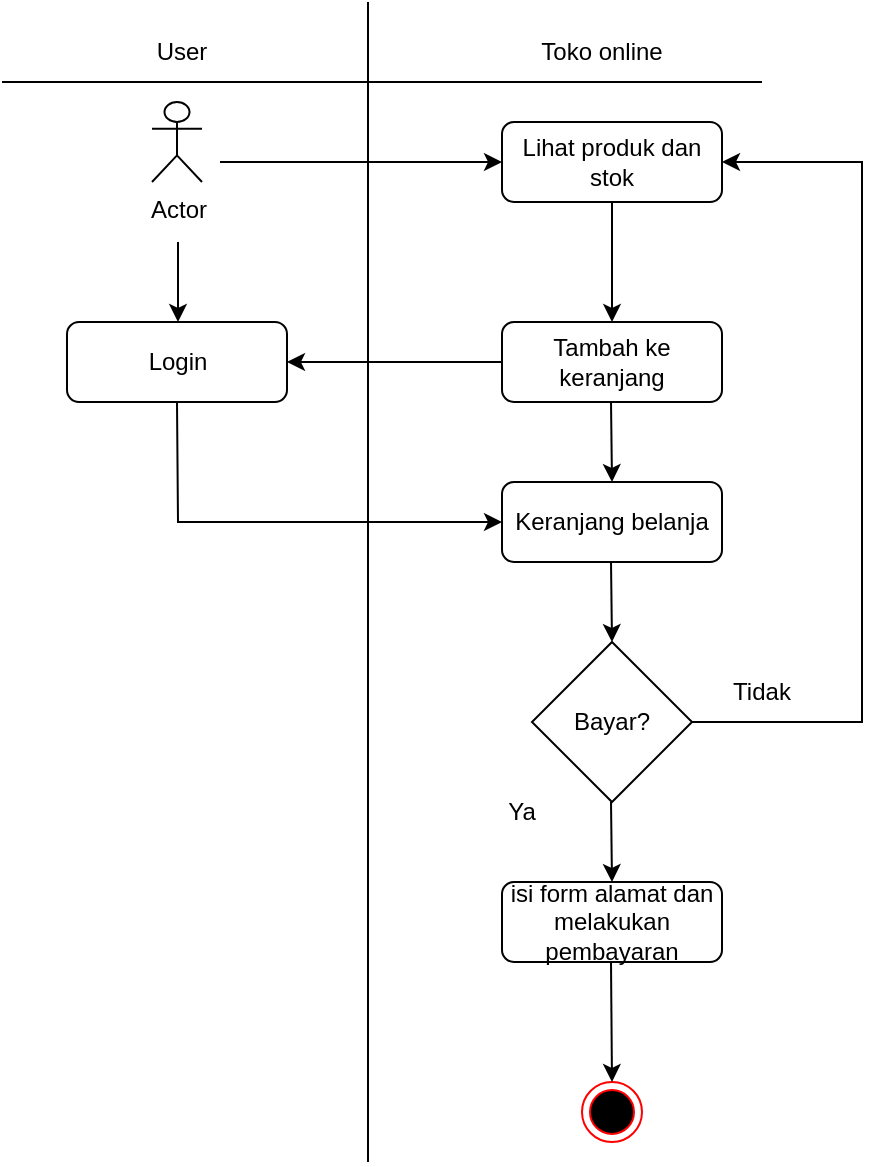 <mxfile version="20.2.3" type="device"><diagram id="PhyIiIwYbKCnsLbun-CZ" name="Halaman-1"><mxGraphModel dx="868" dy="450" grid="1" gridSize="10" guides="1" tooltips="1" connect="1" arrows="1" fold="1" page="1" pageScale="1" pageWidth="827" pageHeight="1169" math="0" shadow="0"><root><mxCell id="0"/><mxCell id="1" parent="0"/><mxCell id="nD-9PrehjBAbkx96hJPc-1" value="" style="endArrow=none;html=1;rounded=0;" edge="1" parent="1"><mxGeometry width="50" height="50" relative="1" as="geometry"><mxPoint x="413" y="620" as="sourcePoint"/><mxPoint x="413" y="40" as="targetPoint"/></mxGeometry></mxCell><mxCell id="nD-9PrehjBAbkx96hJPc-2" value="" style="endArrow=none;html=1;rounded=0;" edge="1" parent="1"><mxGeometry width="50" height="50" relative="1" as="geometry"><mxPoint x="230" y="80" as="sourcePoint"/><mxPoint x="610" y="80" as="targetPoint"/></mxGeometry></mxCell><mxCell id="nD-9PrehjBAbkx96hJPc-3" value="User" style="text;html=1;strokeColor=none;fillColor=none;align=center;verticalAlign=middle;whiteSpace=wrap;rounded=0;" vertex="1" parent="1"><mxGeometry x="290" y="50" width="60" height="30" as="geometry"/></mxCell><mxCell id="nD-9PrehjBAbkx96hJPc-4" value="Toko online" style="text;html=1;strokeColor=none;fillColor=none;align=center;verticalAlign=middle;whiteSpace=wrap;rounded=0;" vertex="1" parent="1"><mxGeometry x="480" y="50" width="100" height="30" as="geometry"/></mxCell><mxCell id="nD-9PrehjBAbkx96hJPc-5" value="Actor" style="shape=umlActor;verticalLabelPosition=bottom;verticalAlign=top;html=1;" vertex="1" parent="1"><mxGeometry x="305" y="90" width="25" height="40" as="geometry"/></mxCell><mxCell id="nD-9PrehjBAbkx96hJPc-6" value="" style="endArrow=classic;html=1;rounded=0;" edge="1" parent="1"><mxGeometry width="50" height="50" relative="1" as="geometry"><mxPoint x="339" y="120" as="sourcePoint"/><mxPoint x="480" y="120" as="targetPoint"/></mxGeometry></mxCell><mxCell id="nD-9PrehjBAbkx96hJPc-7" value="" style="endArrow=classic;html=1;rounded=0;" edge="1" parent="1"><mxGeometry width="50" height="50" relative="1" as="geometry"><mxPoint x="318" y="160" as="sourcePoint"/><mxPoint x="318" y="200" as="targetPoint"/></mxGeometry></mxCell><mxCell id="nD-9PrehjBAbkx96hJPc-9" value="Lihat produk dan stok" style="rounded=1;whiteSpace=wrap;html=1;" vertex="1" parent="1"><mxGeometry x="480" y="100" width="110" height="40" as="geometry"/></mxCell><mxCell id="nD-9PrehjBAbkx96hJPc-10" value="" style="endArrow=classic;html=1;rounded=0;exitX=0.5;exitY=1;exitDx=0;exitDy=0;entryX=0.5;entryY=0;entryDx=0;entryDy=0;" edge="1" parent="1" source="nD-9PrehjBAbkx96hJPc-9" target="nD-9PrehjBAbkx96hJPc-12"><mxGeometry width="50" height="50" relative="1" as="geometry"><mxPoint x="349" y="130" as="sourcePoint"/><mxPoint x="535" y="190" as="targetPoint"/></mxGeometry></mxCell><mxCell id="nD-9PrehjBAbkx96hJPc-11" value="Login" style="rounded=1;whiteSpace=wrap;html=1;" vertex="1" parent="1"><mxGeometry x="262.5" y="200" width="110" height="40" as="geometry"/></mxCell><mxCell id="nD-9PrehjBAbkx96hJPc-12" value="Tambah ke keranjang" style="rounded=1;whiteSpace=wrap;html=1;" vertex="1" parent="1"><mxGeometry x="480" y="200" width="110" height="40" as="geometry"/></mxCell><mxCell id="nD-9PrehjBAbkx96hJPc-13" value="" style="endArrow=classic;html=1;rounded=0;exitX=0;exitY=0.5;exitDx=0;exitDy=0;entryX=1;entryY=0.5;entryDx=0;entryDy=0;" edge="1" parent="1" source="nD-9PrehjBAbkx96hJPc-12" target="nD-9PrehjBAbkx96hJPc-11"><mxGeometry width="50" height="50" relative="1" as="geometry"><mxPoint x="430" y="190" as="sourcePoint"/><mxPoint x="430" y="250" as="targetPoint"/></mxGeometry></mxCell><mxCell id="nD-9PrehjBAbkx96hJPc-14" value="" style="endArrow=classic;html=1;rounded=0;exitX=0.5;exitY=1;exitDx=0;exitDy=0;entryX=0;entryY=0.5;entryDx=0;entryDy=0;" edge="1" parent="1" source="nD-9PrehjBAbkx96hJPc-11" target="nD-9PrehjBAbkx96hJPc-15"><mxGeometry width="50" height="50" relative="1" as="geometry"><mxPoint x="357.5" y="290" as="sourcePoint"/><mxPoint x="318" y="310" as="targetPoint"/><Array as="points"><mxPoint x="318" y="300"/></Array></mxGeometry></mxCell><mxCell id="nD-9PrehjBAbkx96hJPc-15" value="Keranjang belanja" style="rounded=1;whiteSpace=wrap;html=1;" vertex="1" parent="1"><mxGeometry x="480" y="280" width="110" height="40" as="geometry"/></mxCell><mxCell id="nD-9PrehjBAbkx96hJPc-16" value="" style="endArrow=classic;html=1;rounded=0;exitX=0.5;exitY=1;exitDx=0;exitDy=0;entryX=0.5;entryY=0;entryDx=0;entryDy=0;" edge="1" parent="1" target="nD-9PrehjBAbkx96hJPc-15"><mxGeometry width="50" height="50" relative="1" as="geometry"><mxPoint x="534.5" y="240" as="sourcePoint"/><mxPoint x="534.5" y="300" as="targetPoint"/></mxGeometry></mxCell><mxCell id="nD-9PrehjBAbkx96hJPc-17" value="" style="endArrow=classic;html=1;rounded=0;exitX=0.5;exitY=1;exitDx=0;exitDy=0;entryX=0.5;entryY=0;entryDx=0;entryDy=0;" edge="1" parent="1"><mxGeometry width="50" height="50" relative="1" as="geometry"><mxPoint x="534.5" y="320" as="sourcePoint"/><mxPoint x="535" y="360" as="targetPoint"/></mxGeometry></mxCell><mxCell id="nD-9PrehjBAbkx96hJPc-18" value="Bayar?" style="rhombus;whiteSpace=wrap;html=1;" vertex="1" parent="1"><mxGeometry x="495" y="360" width="80" height="80" as="geometry"/></mxCell><mxCell id="nD-9PrehjBAbkx96hJPc-19" value="" style="endArrow=classic;html=1;rounded=0;exitX=1;exitY=0.5;exitDx=0;exitDy=0;entryX=1;entryY=0.5;entryDx=0;entryDy=0;" edge="1" parent="1" source="nD-9PrehjBAbkx96hJPc-18" target="nD-9PrehjBAbkx96hJPc-9"><mxGeometry width="50" height="50" relative="1" as="geometry"><mxPoint x="600" y="360" as="sourcePoint"/><mxPoint x="630" y="120" as="targetPoint"/><Array as="points"><mxPoint x="660" y="400"/><mxPoint x="660" y="120"/></Array></mxGeometry></mxCell><mxCell id="nD-9PrehjBAbkx96hJPc-20" value="Tidak" style="text;html=1;strokeColor=none;fillColor=none;align=center;verticalAlign=middle;whiteSpace=wrap;rounded=0;" vertex="1" parent="1"><mxGeometry x="580" y="370" width="60" height="30" as="geometry"/></mxCell><mxCell id="nD-9PrehjBAbkx96hJPc-21" value="Ya" style="text;html=1;strokeColor=none;fillColor=none;align=center;verticalAlign=middle;whiteSpace=wrap;rounded=0;" vertex="1" parent="1"><mxGeometry x="460" y="430" width="60" height="30" as="geometry"/></mxCell><mxCell id="nD-9PrehjBAbkx96hJPc-22" value="" style="endArrow=classic;html=1;rounded=0;exitX=0.5;exitY=1;exitDx=0;exitDy=0;entryX=0.5;entryY=0;entryDx=0;entryDy=0;" edge="1" parent="1"><mxGeometry width="50" height="50" relative="1" as="geometry"><mxPoint x="534.5" y="440" as="sourcePoint"/><mxPoint x="535" y="480" as="targetPoint"/></mxGeometry></mxCell><mxCell id="nD-9PrehjBAbkx96hJPc-23" value="isi form alamat dan melakukan pembayaran" style="rounded=1;whiteSpace=wrap;html=1;" vertex="1" parent="1"><mxGeometry x="480" y="480" width="110" height="40" as="geometry"/></mxCell><mxCell id="nD-9PrehjBAbkx96hJPc-24" value="" style="ellipse;html=1;shape=endState;fillColor=#000000;strokeColor=#ff0000;" vertex="1" parent="1"><mxGeometry x="520" y="580" width="30" height="30" as="geometry"/></mxCell><mxCell id="nD-9PrehjBAbkx96hJPc-25" value="" style="endArrow=classic;html=1;rounded=0;exitX=0.5;exitY=1;exitDx=0;exitDy=0;entryX=0.5;entryY=0;entryDx=0;entryDy=0;" edge="1" parent="1" target="nD-9PrehjBAbkx96hJPc-24"><mxGeometry width="50" height="50" relative="1" as="geometry"><mxPoint x="534.5" y="520" as="sourcePoint"/><mxPoint x="535" y="570" as="targetPoint"/></mxGeometry></mxCell></root></mxGraphModel></diagram></mxfile>